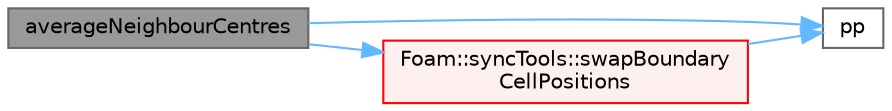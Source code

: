 digraph "averageNeighbourCentres"
{
 // LATEX_PDF_SIZE
  bgcolor="transparent";
  edge [fontname=Helvetica,fontsize=10,labelfontname=Helvetica,labelfontsize=10];
  node [fontname=Helvetica,fontsize=10,shape=box,height=0.2,width=0.4];
  rankdir="LR";
  Node1 [id="Node000001",label="averageNeighbourCentres",height=0.2,width=0.4,color="gray40", fillcolor="grey60", style="filled", fontcolor="black",tooltip=" "];
  Node1 -> Node2 [id="edge1_Node000001_Node000002",color="steelblue1",style="solid",tooltip=" "];
  Node2 [id="Node000002",label="pp",height=0.2,width=0.4,color="grey40", fillcolor="white", style="filled",URL="$checkPatchTopology_8H.html#a62bd17b324c5b9481f03d4b6d6e09f88",tooltip=" "];
  Node1 -> Node3 [id="edge2_Node000001_Node000003",color="steelblue1",style="solid",tooltip=" "];
  Node3 [id="Node000003",label="Foam::syncTools::swapBoundary\lCellPositions",height=0.2,width=0.4,color="red", fillcolor="#FFF0F0", style="filled",URL="$classFoam_1_1syncTools.html#ae4912a4e02f0383f73363598c8cea12f",tooltip=" "];
  Node3 -> Node2 [id="edge3_Node000003_Node000002",color="steelblue1",style="solid",tooltip=" "];
}
